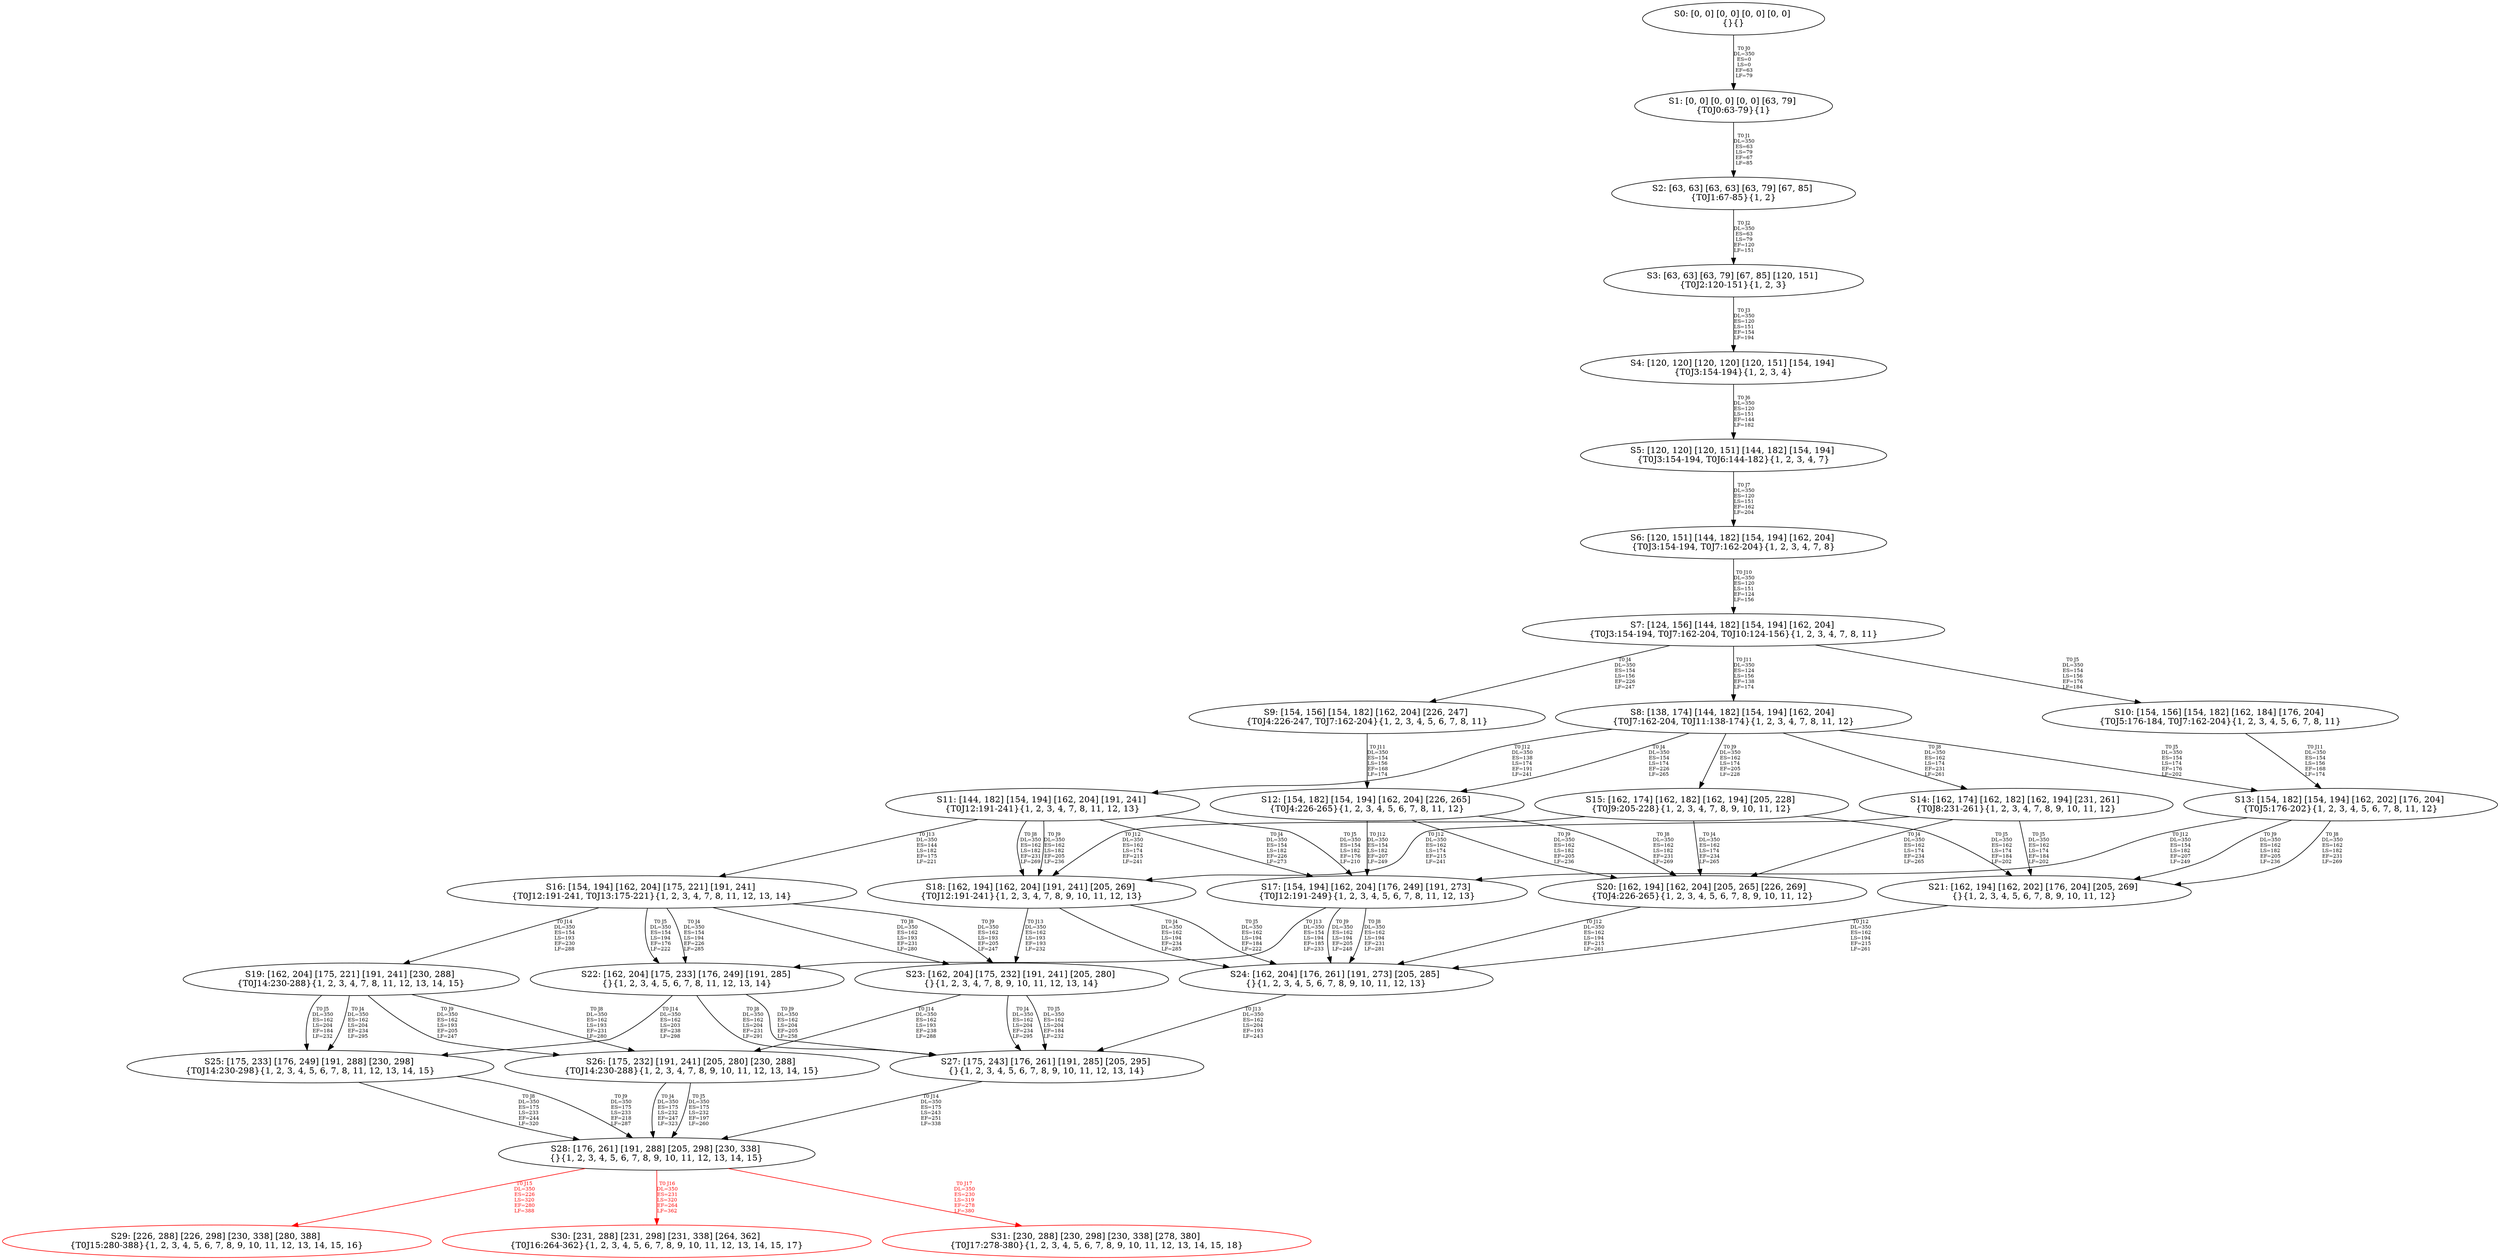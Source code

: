 digraph {
	S0[label="S0: [0, 0] [0, 0] [0, 0] [0, 0] \n{}{}"];
	S1[label="S1: [0, 0] [0, 0] [0, 0] [63, 79] \n{T0J0:63-79}{1}"];
	S2[label="S2: [63, 63] [63, 63] [63, 79] [67, 85] \n{T0J1:67-85}{1, 2}"];
	S3[label="S3: [63, 63] [63, 79] [67, 85] [120, 151] \n{T0J2:120-151}{1, 2, 3}"];
	S4[label="S4: [120, 120] [120, 120] [120, 151] [154, 194] \n{T0J3:154-194}{1, 2, 3, 4}"];
	S5[label="S5: [120, 120] [120, 151] [144, 182] [154, 194] \n{T0J3:154-194, T0J6:144-182}{1, 2, 3, 4, 7}"];
	S6[label="S6: [120, 151] [144, 182] [154, 194] [162, 204] \n{T0J3:154-194, T0J7:162-204}{1, 2, 3, 4, 7, 8}"];
	S7[label="S7: [124, 156] [144, 182] [154, 194] [162, 204] \n{T0J3:154-194, T0J7:162-204, T0J10:124-156}{1, 2, 3, 4, 7, 8, 11}"];
	S8[label="S8: [138, 174] [144, 182] [154, 194] [162, 204] \n{T0J7:162-204, T0J11:138-174}{1, 2, 3, 4, 7, 8, 11, 12}"];
	S9[label="S9: [154, 156] [154, 182] [162, 204] [226, 247] \n{T0J4:226-247, T0J7:162-204}{1, 2, 3, 4, 5, 6, 7, 8, 11}"];
	S10[label="S10: [154, 156] [154, 182] [162, 184] [176, 204] \n{T0J5:176-184, T0J7:162-204}{1, 2, 3, 4, 5, 6, 7, 8, 11}"];
	S11[label="S11: [144, 182] [154, 194] [162, 204] [191, 241] \n{T0J12:191-241}{1, 2, 3, 4, 7, 8, 11, 12, 13}"];
	S12[label="S12: [154, 182] [154, 194] [162, 204] [226, 265] \n{T0J4:226-265}{1, 2, 3, 4, 5, 6, 7, 8, 11, 12}"];
	S13[label="S13: [154, 182] [154, 194] [162, 202] [176, 204] \n{T0J5:176-202}{1, 2, 3, 4, 5, 6, 7, 8, 11, 12}"];
	S14[label="S14: [162, 174] [162, 182] [162, 194] [231, 261] \n{T0J8:231-261}{1, 2, 3, 4, 7, 8, 9, 10, 11, 12}"];
	S15[label="S15: [162, 174] [162, 182] [162, 194] [205, 228] \n{T0J9:205-228}{1, 2, 3, 4, 7, 8, 9, 10, 11, 12}"];
	S16[label="S16: [154, 194] [162, 204] [175, 221] [191, 241] \n{T0J12:191-241, T0J13:175-221}{1, 2, 3, 4, 7, 8, 11, 12, 13, 14}"];
	S17[label="S17: [154, 194] [162, 204] [176, 249] [191, 273] \n{T0J12:191-249}{1, 2, 3, 4, 5, 6, 7, 8, 11, 12, 13}"];
	S18[label="S18: [162, 194] [162, 204] [191, 241] [205, 269] \n{T0J12:191-241}{1, 2, 3, 4, 7, 8, 9, 10, 11, 12, 13}"];
	S19[label="S19: [162, 204] [175, 221] [191, 241] [230, 288] \n{T0J14:230-288}{1, 2, 3, 4, 7, 8, 11, 12, 13, 14, 15}"];
	S20[label="S20: [162, 194] [162, 204] [205, 265] [226, 269] \n{T0J4:226-265}{1, 2, 3, 4, 5, 6, 7, 8, 9, 10, 11, 12}"];
	S21[label="S21: [162, 194] [162, 202] [176, 204] [205, 269] \n{}{1, 2, 3, 4, 5, 6, 7, 8, 9, 10, 11, 12}"];
	S22[label="S22: [162, 204] [175, 233] [176, 249] [191, 285] \n{}{1, 2, 3, 4, 5, 6, 7, 8, 11, 12, 13, 14}"];
	S23[label="S23: [162, 204] [175, 232] [191, 241] [205, 280] \n{}{1, 2, 3, 4, 7, 8, 9, 10, 11, 12, 13, 14}"];
	S24[label="S24: [162, 204] [176, 261] [191, 273] [205, 285] \n{}{1, 2, 3, 4, 5, 6, 7, 8, 9, 10, 11, 12, 13}"];
	S25[label="S25: [175, 233] [176, 249] [191, 288] [230, 298] \n{T0J14:230-298}{1, 2, 3, 4, 5, 6, 7, 8, 11, 12, 13, 14, 15}"];
	S26[label="S26: [175, 232] [191, 241] [205, 280] [230, 288] \n{T0J14:230-288}{1, 2, 3, 4, 7, 8, 9, 10, 11, 12, 13, 14, 15}"];
	S27[label="S27: [175, 243] [176, 261] [191, 285] [205, 295] \n{}{1, 2, 3, 4, 5, 6, 7, 8, 9, 10, 11, 12, 13, 14}"];
	S28[label="S28: [176, 261] [191, 288] [205, 298] [230, 338] \n{}{1, 2, 3, 4, 5, 6, 7, 8, 9, 10, 11, 12, 13, 14, 15}"];
	S29[label="S29: [226, 288] [226, 298] [230, 338] [280, 388] \n{T0J15:280-388}{1, 2, 3, 4, 5, 6, 7, 8, 9, 10, 11, 12, 13, 14, 15, 16}"];
	S30[label="S30: [231, 288] [231, 298] [231, 338] [264, 362] \n{T0J16:264-362}{1, 2, 3, 4, 5, 6, 7, 8, 9, 10, 11, 12, 13, 14, 15, 17}"];
	S31[label="S31: [230, 288] [230, 298] [230, 338] [278, 380] \n{T0J17:278-380}{1, 2, 3, 4, 5, 6, 7, 8, 9, 10, 11, 12, 13, 14, 15, 18}"];
	S0 -> S1[label="T0 J0\nDL=350\nES=0\nLS=0\nEF=63\nLF=79",fontsize=8];
	S1 -> S2[label="T0 J1\nDL=350\nES=63\nLS=79\nEF=67\nLF=85",fontsize=8];
	S2 -> S3[label="T0 J2\nDL=350\nES=63\nLS=79\nEF=120\nLF=151",fontsize=8];
	S3 -> S4[label="T0 J3\nDL=350\nES=120\nLS=151\nEF=154\nLF=194",fontsize=8];
	S4 -> S5[label="T0 J6\nDL=350\nES=120\nLS=151\nEF=144\nLF=182",fontsize=8];
	S5 -> S6[label="T0 J7\nDL=350\nES=120\nLS=151\nEF=162\nLF=204",fontsize=8];
	S6 -> S7[label="T0 J10\nDL=350\nES=120\nLS=151\nEF=124\nLF=156",fontsize=8];
	S7 -> S9[label="T0 J4\nDL=350\nES=154\nLS=156\nEF=226\nLF=247",fontsize=8];
	S7 -> S10[label="T0 J5\nDL=350\nES=154\nLS=156\nEF=176\nLF=184",fontsize=8];
	S7 -> S8[label="T0 J11\nDL=350\nES=124\nLS=156\nEF=138\nLF=174",fontsize=8];
	S8 -> S12[label="T0 J4\nDL=350\nES=154\nLS=174\nEF=226\nLF=265",fontsize=8];
	S8 -> S13[label="T0 J5\nDL=350\nES=154\nLS=174\nEF=176\nLF=202",fontsize=8];
	S8 -> S14[label="T0 J8\nDL=350\nES=162\nLS=174\nEF=231\nLF=261",fontsize=8];
	S8 -> S15[label="T0 J9\nDL=350\nES=162\nLS=174\nEF=205\nLF=228",fontsize=8];
	S8 -> S11[label="T0 J12\nDL=350\nES=138\nLS=174\nEF=191\nLF=241",fontsize=8];
	S9 -> S12[label="T0 J11\nDL=350\nES=154\nLS=156\nEF=168\nLF=174",fontsize=8];
	S10 -> S13[label="T0 J11\nDL=350\nES=154\nLS=156\nEF=168\nLF=174",fontsize=8];
	S11 -> S17[label="T0 J4\nDL=350\nES=154\nLS=182\nEF=226\nLF=273",fontsize=8];
	S11 -> S17[label="T0 J5\nDL=350\nES=154\nLS=182\nEF=176\nLF=210",fontsize=8];
	S11 -> S18[label="T0 J8\nDL=350\nES=162\nLS=182\nEF=231\nLF=269",fontsize=8];
	S11 -> S18[label="T0 J9\nDL=350\nES=162\nLS=182\nEF=205\nLF=236",fontsize=8];
	S11 -> S16[label="T0 J13\nDL=350\nES=144\nLS=182\nEF=175\nLF=221",fontsize=8];
	S12 -> S20[label="T0 J8\nDL=350\nES=162\nLS=182\nEF=231\nLF=269",fontsize=8];
	S12 -> S20[label="T0 J9\nDL=350\nES=162\nLS=182\nEF=205\nLF=236",fontsize=8];
	S12 -> S17[label="T0 J12\nDL=350\nES=154\nLS=182\nEF=207\nLF=249",fontsize=8];
	S13 -> S21[label="T0 J8\nDL=350\nES=162\nLS=182\nEF=231\nLF=269",fontsize=8];
	S13 -> S21[label="T0 J9\nDL=350\nES=162\nLS=182\nEF=205\nLF=236",fontsize=8];
	S13 -> S17[label="T0 J12\nDL=350\nES=154\nLS=182\nEF=207\nLF=249",fontsize=8];
	S14 -> S20[label="T0 J4\nDL=350\nES=162\nLS=174\nEF=234\nLF=265",fontsize=8];
	S14 -> S21[label="T0 J5\nDL=350\nES=162\nLS=174\nEF=184\nLF=202",fontsize=8];
	S14 -> S18[label="T0 J12\nDL=350\nES=162\nLS=174\nEF=215\nLF=241",fontsize=8];
	S15 -> S20[label="T0 J4\nDL=350\nES=162\nLS=174\nEF=234\nLF=265",fontsize=8];
	S15 -> S21[label="T0 J5\nDL=350\nES=162\nLS=174\nEF=184\nLF=202",fontsize=8];
	S15 -> S18[label="T0 J12\nDL=350\nES=162\nLS=174\nEF=215\nLF=241",fontsize=8];
	S16 -> S22[label="T0 J4\nDL=350\nES=154\nLS=194\nEF=226\nLF=285",fontsize=8];
	S16 -> S22[label="T0 J5\nDL=350\nES=154\nLS=194\nEF=176\nLF=222",fontsize=8];
	S16 -> S23[label="T0 J8\nDL=350\nES=162\nLS=193\nEF=231\nLF=280",fontsize=8];
	S16 -> S23[label="T0 J9\nDL=350\nES=162\nLS=193\nEF=205\nLF=247",fontsize=8];
	S16 -> S19[label="T0 J14\nDL=350\nES=154\nLS=193\nEF=230\nLF=288",fontsize=8];
	S17 -> S24[label="T0 J8\nDL=350\nES=162\nLS=194\nEF=231\nLF=281",fontsize=8];
	S17 -> S24[label="T0 J9\nDL=350\nES=162\nLS=194\nEF=205\nLF=248",fontsize=8];
	S17 -> S22[label="T0 J13\nDL=350\nES=154\nLS=194\nEF=185\nLF=233",fontsize=8];
	S18 -> S24[label="T0 J4\nDL=350\nES=162\nLS=194\nEF=234\nLF=285",fontsize=8];
	S18 -> S24[label="T0 J5\nDL=350\nES=162\nLS=194\nEF=184\nLF=222",fontsize=8];
	S18 -> S23[label="T0 J13\nDL=350\nES=162\nLS=193\nEF=193\nLF=232",fontsize=8];
	S19 -> S25[label="T0 J4\nDL=350\nES=162\nLS=204\nEF=234\nLF=295",fontsize=8];
	S19 -> S25[label="T0 J5\nDL=350\nES=162\nLS=204\nEF=184\nLF=232",fontsize=8];
	S19 -> S26[label="T0 J8\nDL=350\nES=162\nLS=193\nEF=231\nLF=280",fontsize=8];
	S19 -> S26[label="T0 J9\nDL=350\nES=162\nLS=193\nEF=205\nLF=247",fontsize=8];
	S20 -> S24[label="T0 J12\nDL=350\nES=162\nLS=194\nEF=215\nLF=261",fontsize=8];
	S21 -> S24[label="T0 J12\nDL=350\nES=162\nLS=194\nEF=215\nLF=261",fontsize=8];
	S22 -> S27[label="T0 J8\nDL=350\nES=162\nLS=204\nEF=231\nLF=291",fontsize=8];
	S22 -> S27[label="T0 J9\nDL=350\nES=162\nLS=204\nEF=205\nLF=258",fontsize=8];
	S22 -> S25[label="T0 J14\nDL=350\nES=162\nLS=203\nEF=238\nLF=298",fontsize=8];
	S23 -> S27[label="T0 J4\nDL=350\nES=162\nLS=204\nEF=234\nLF=295",fontsize=8];
	S23 -> S27[label="T0 J5\nDL=350\nES=162\nLS=204\nEF=184\nLF=232",fontsize=8];
	S23 -> S26[label="T0 J14\nDL=350\nES=162\nLS=193\nEF=238\nLF=288",fontsize=8];
	S24 -> S27[label="T0 J13\nDL=350\nES=162\nLS=204\nEF=193\nLF=243",fontsize=8];
	S25 -> S28[label="T0 J8\nDL=350\nES=175\nLS=233\nEF=244\nLF=320",fontsize=8];
	S25 -> S28[label="T0 J9\nDL=350\nES=175\nLS=233\nEF=218\nLF=287",fontsize=8];
	S26 -> S28[label="T0 J4\nDL=350\nES=175\nLS=232\nEF=247\nLF=323",fontsize=8];
	S26 -> S28[label="T0 J5\nDL=350\nES=175\nLS=232\nEF=197\nLF=260",fontsize=8];
	S27 -> S28[label="T0 J14\nDL=350\nES=175\nLS=243\nEF=251\nLF=338",fontsize=8];
	S28 -> S29[label="T0 J15\nDL=350\nES=226\nLS=320\nEF=280\nLF=388",color=Red,fontcolor=Red,fontsize=8];
S29[color=Red];
	S28 -> S30[label="T0 J16\nDL=350\nES=231\nLS=320\nEF=264\nLF=362",color=Red,fontcolor=Red,fontsize=8];
S30[color=Red];
	S28 -> S31[label="T0 J17\nDL=350\nES=230\nLS=319\nEF=278\nLF=380",color=Red,fontcolor=Red,fontsize=8];
S31[color=Red];
}
